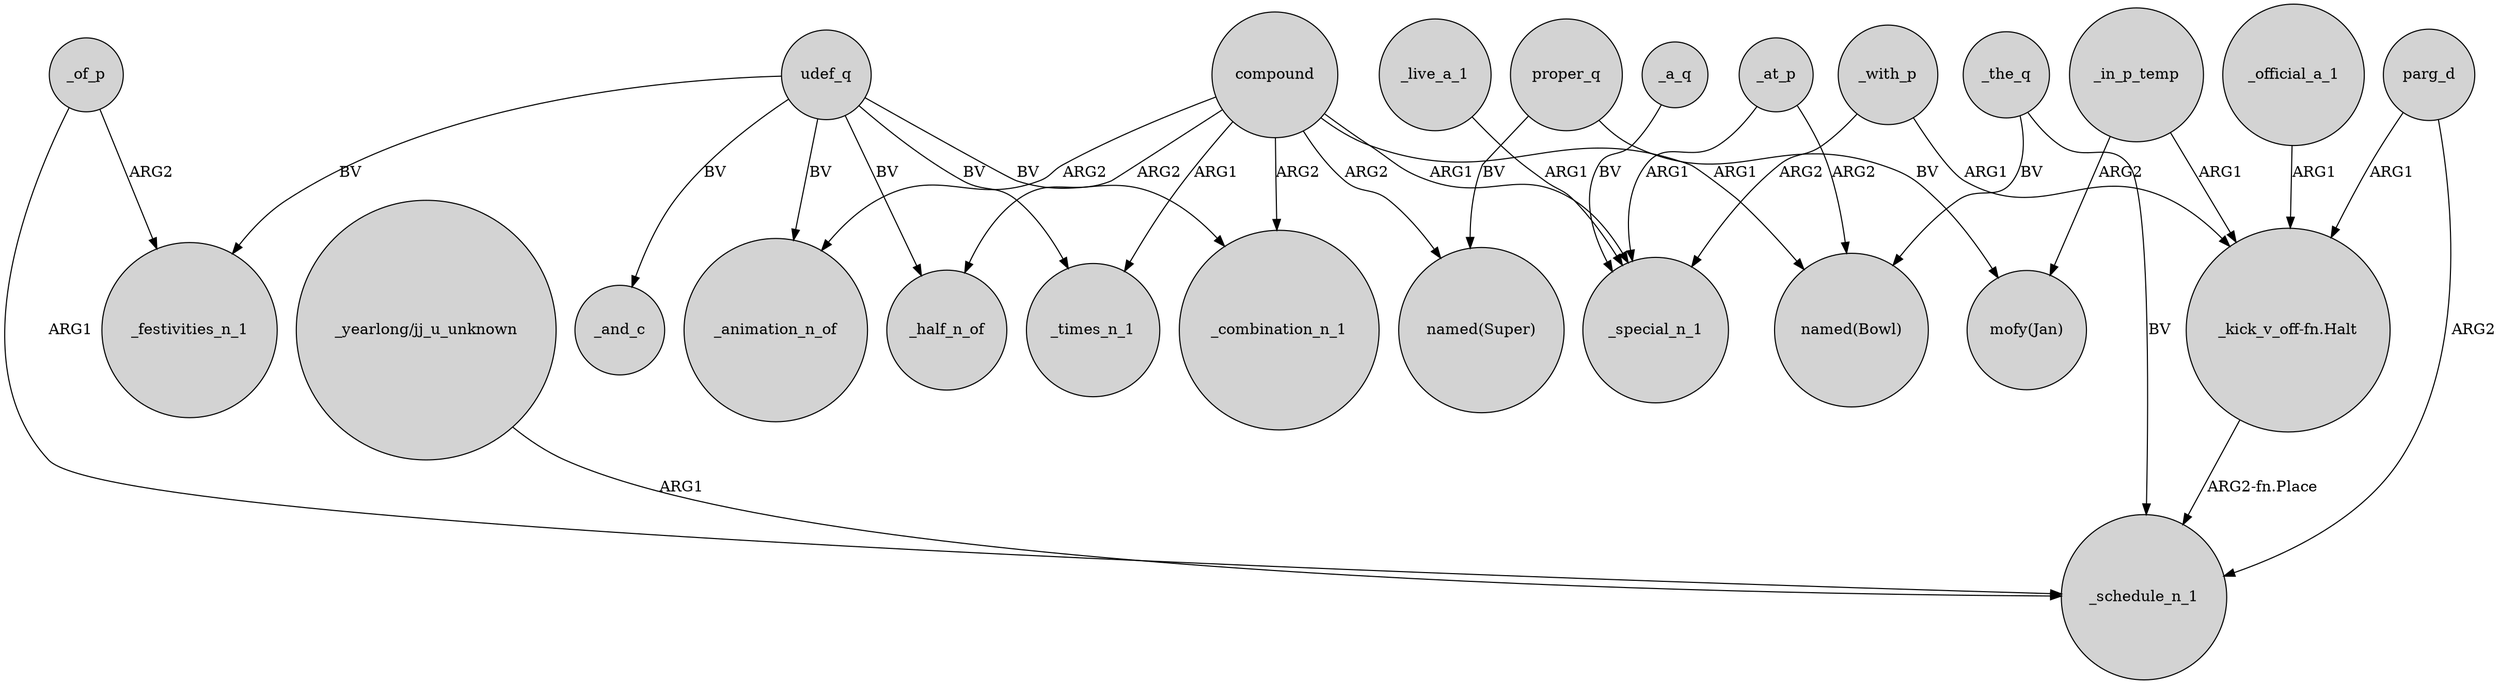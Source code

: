 digraph {
	node [shape=circle style=filled]
	_with_p -> "_kick_v_off-fn.Halt" [label=ARG1]
	proper_q -> "named(Super)" [label=BV]
	proper_q -> "mofy(Jan)" [label=BV]
	"_yearlong/jj_u_unknown" -> _schedule_n_1 [label=ARG1]
	_with_p -> _special_n_1 [label=ARG2]
	udef_q -> _times_n_1 [label=BV]
	_in_p_temp -> "_kick_v_off-fn.Halt" [label=ARG1]
	udef_q -> _festivities_n_1 [label=BV]
	udef_q -> _and_c [label=BV]
	_at_p -> _special_n_1 [label=ARG1]
	"_kick_v_off-fn.Halt" -> _schedule_n_1 [label="ARG2-fn.Place"]
	udef_q -> _combination_n_1 [label=BV]
	_of_p -> _festivities_n_1 [label=ARG2]
	compound -> _half_n_of [label=ARG2]
	compound -> "named(Bowl)" [label=ARG1]
	udef_q -> _animation_n_of [label=BV]
	compound -> _times_n_1 [label=ARG1]
	compound -> _combination_n_1 [label=ARG2]
	_a_q -> _special_n_1 [label=BV]
	parg_d -> "_kick_v_off-fn.Halt" [label=ARG1]
	parg_d -> _schedule_n_1 [label=ARG2]
	compound -> "named(Super)" [label=ARG2]
	_the_q -> _schedule_n_1 [label=BV]
	udef_q -> _half_n_of [label=BV]
	_at_p -> "named(Bowl)" [label=ARG2]
	compound -> _animation_n_of [label=ARG2]
	_in_p_temp -> "mofy(Jan)" [label=ARG2]
	_official_a_1 -> "_kick_v_off-fn.Halt" [label=ARG1]
	compound -> _special_n_1 [label=ARG1]
	_the_q -> "named(Bowl)" [label=BV]
	_of_p -> _schedule_n_1 [label=ARG1]
	_live_a_1 -> _special_n_1 [label=ARG1]
}
